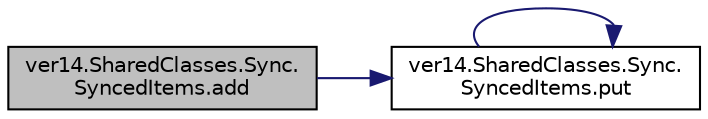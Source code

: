 digraph "ver14.SharedClasses.Sync.SyncedItems.add"
{
 // LATEX_PDF_SIZE
  edge [fontname="Helvetica",fontsize="10",labelfontname="Helvetica",labelfontsize="10"];
  node [fontname="Helvetica",fontsize="10",shape=record];
  rankdir="LR";
  Node1 [label="ver14.SharedClasses.Sync.\lSyncedItems.add",height=0.2,width=0.4,color="black", fillcolor="grey75", style="filled", fontcolor="black",tooltip=" "];
  Node1 -> Node2 [color="midnightblue",fontsize="10",style="solid",fontname="Helvetica"];
  Node2 [label="ver14.SharedClasses.Sync.\lSyncedItems.put",height=0.2,width=0.4,color="black", fillcolor="white", style="filled",URL="$classver14_1_1_shared_classes_1_1_sync_1_1_synced_items.html#a7cb7f86159074a2b5d7d4f4a6cd28764",tooltip=" "];
  Node2 -> Node2 [color="midnightblue",fontsize="10",style="solid",fontname="Helvetica"];
}
